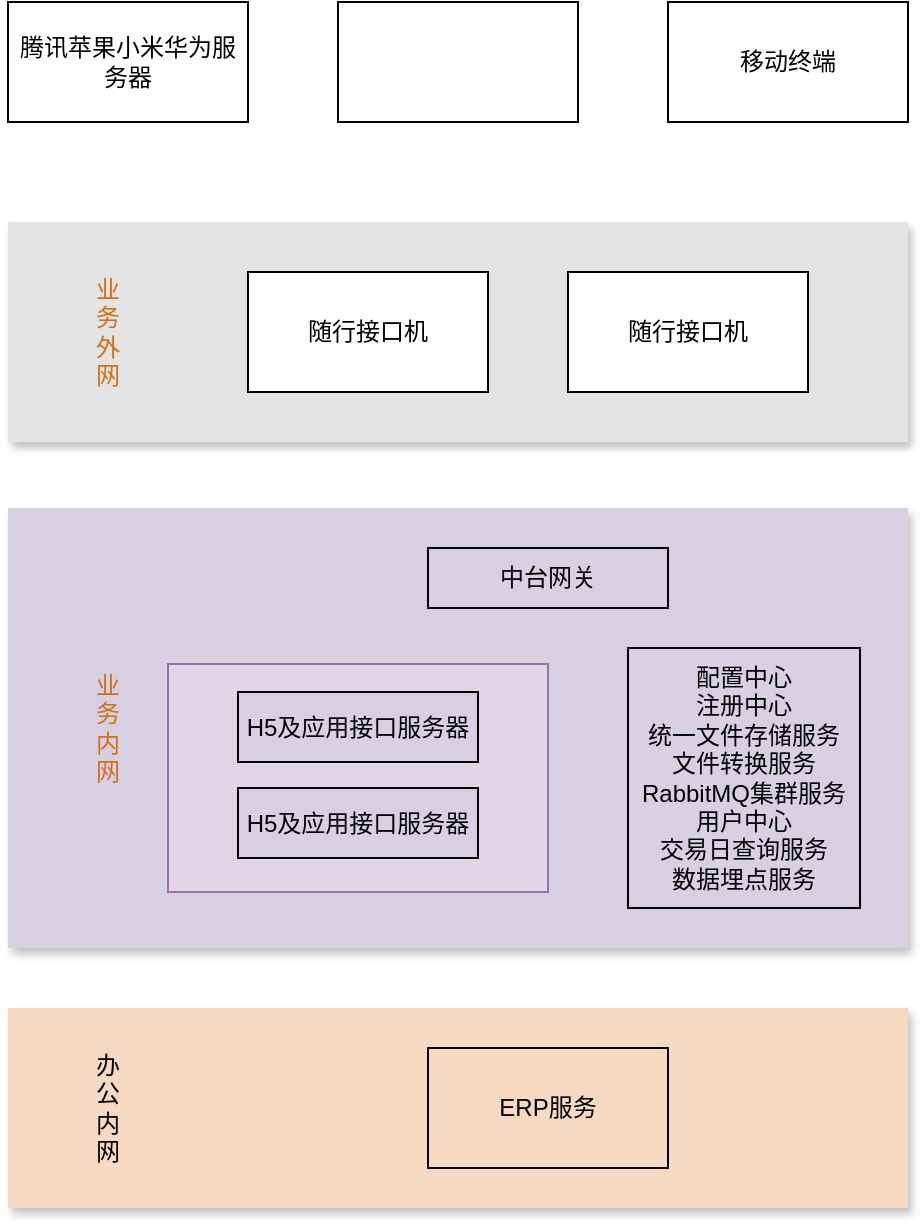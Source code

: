 <mxfile version="18.0.2" type="github">
  <diagram id="uV6_BV6XKQVdwxZXVooB" name="Page-1">
    <mxGraphModel dx="1212" dy="651" grid="1" gridSize="10" guides="1" tooltips="1" connect="1" arrows="1" fold="1" page="1" pageScale="1" pageWidth="827" pageHeight="1169" math="0" shadow="0">
      <root>
        <mxCell id="0" />
        <mxCell id="1" parent="0" />
        <mxCell id="whivXN8A2qbGqClQpVsV-6" value="" style="rounded=0;whiteSpace=wrap;html=1;fillColor=#E3E3E3;shadow=1;strokeColor=none;" vertex="1" parent="1">
          <mxGeometry x="50" y="450" width="450" height="110" as="geometry" />
        </mxCell>
        <mxCell id="whivXN8A2qbGqClQpVsV-7" value="业务外网" style="rounded=0;whiteSpace=wrap;html=1;shadow=0;fillColor=#E3E3E3;strokeColor=none;fontColor=#D26D19;" vertex="1" parent="1">
          <mxGeometry x="90" y="455" width="20" height="100" as="geometry" />
        </mxCell>
        <mxCell id="whivXN8A2qbGqClQpVsV-19" value="" style="rounded=0;whiteSpace=wrap;html=1;fillColor=#D7D0E3;shadow=1;strokeColor=none;" vertex="1" parent="1">
          <mxGeometry x="50" y="593" width="450" height="220" as="geometry" />
        </mxCell>
        <mxCell id="whivXN8A2qbGqClQpVsV-20" value="业务内网" style="rounded=0;whiteSpace=wrap;html=1;shadow=0;fillColor=#D7D0E3;strokeColor=none;fontColor=#D26D19;" vertex="1" parent="1">
          <mxGeometry x="90" y="653" width="20" height="100" as="geometry" />
        </mxCell>
        <mxCell id="whivXN8A2qbGqClQpVsV-21" value="&lt;font color=&quot;#000000&quot;&gt;中台网关&lt;/font&gt;" style="rounded=0;whiteSpace=wrap;html=1;shadow=0;fontColor=#D26D19;fillColor=#D7D0E3;" vertex="1" parent="1">
          <mxGeometry x="260" y="613" width="120" height="30" as="geometry" />
        </mxCell>
        <mxCell id="whivXN8A2qbGqClQpVsV-24" value="配置中心&lt;br&gt;注册中心&lt;br&gt;统一文件存储服务&lt;br&gt;文件转换服务&lt;br&gt;RabbitMQ集群服务&lt;br&gt;用户中心&lt;br&gt;交易日查询服务&lt;br&gt;数据埋点服务&lt;br&gt;" style="rounded=0;whiteSpace=wrap;html=1;shadow=0;fontColor=#000000;fillColor=#D7D0E3;" vertex="1" parent="1">
          <mxGeometry x="360" y="663" width="116" height="130" as="geometry" />
        </mxCell>
        <mxCell id="whivXN8A2qbGqClQpVsV-25" value="" style="rounded=0;whiteSpace=wrap;html=1;fillColor=#F7D8C1;shadow=1;strokeColor=none;" vertex="1" parent="1">
          <mxGeometry x="50" y="843" width="450" height="100" as="geometry" />
        </mxCell>
        <mxCell id="whivXN8A2qbGqClQpVsV-28" value="随行接口机" style="rounded=0;whiteSpace=wrap;html=1;shadow=0;" vertex="1" parent="1">
          <mxGeometry x="170" y="475" width="120" height="60" as="geometry" />
        </mxCell>
        <mxCell id="whivXN8A2qbGqClQpVsV-35" value="" style="rounded=0;whiteSpace=wrap;html=1;shadow=0;fillColor=#e1d5e7;strokeColor=#9673a6;" vertex="1" parent="1">
          <mxGeometry x="130" y="671" width="190" height="114" as="geometry" />
        </mxCell>
        <mxCell id="whivXN8A2qbGqClQpVsV-29" value="随行接口机" style="rounded=0;whiteSpace=wrap;html=1;shadow=0;" vertex="1" parent="1">
          <mxGeometry x="330" y="475" width="120" height="60" as="geometry" />
        </mxCell>
        <mxCell id="whivXN8A2qbGqClQpVsV-30" value="腾讯苹果小米华为服务器" style="rounded=0;whiteSpace=wrap;html=1;shadow=0;" vertex="1" parent="1">
          <mxGeometry x="50" y="340" width="120" height="60" as="geometry" />
        </mxCell>
        <mxCell id="whivXN8A2qbGqClQpVsV-31" value="" style="rounded=0;whiteSpace=wrap;html=1;shadow=0;" vertex="1" parent="1">
          <mxGeometry x="215" y="340" width="120" height="60" as="geometry" />
        </mxCell>
        <mxCell id="whivXN8A2qbGqClQpVsV-32" value="移动终端" style="rounded=0;whiteSpace=wrap;html=1;shadow=0;" vertex="1" parent="1">
          <mxGeometry x="380" y="340" width="120" height="60" as="geometry" />
        </mxCell>
        <mxCell id="whivXN8A2qbGqClQpVsV-33" value="办公内网" style="rounded=0;whiteSpace=wrap;html=1;shadow=0;fillColor=#F7D8C1;strokeColor=none;" vertex="1" parent="1">
          <mxGeometry x="90" y="843" width="20" height="100" as="geometry" />
        </mxCell>
        <mxCell id="whivXN8A2qbGqClQpVsV-34" value="ERP服务" style="rounded=0;whiteSpace=wrap;html=1;shadow=0;fontColor=#000000;fillColor=#F7D8C1;" vertex="1" parent="1">
          <mxGeometry x="260" y="863" width="120" height="60" as="geometry" />
        </mxCell>
        <mxCell id="whivXN8A2qbGqClQpVsV-38" value="&lt;span style=&quot;&quot;&gt;H5及应用接口服务器&lt;br&gt;&lt;/span&gt;" style="rounded=0;whiteSpace=wrap;html=1;shadow=0;fillColor=#D7D0E3;" vertex="1" parent="1">
          <mxGeometry x="165" y="685" width="120" height="35" as="geometry" />
        </mxCell>
        <mxCell id="whivXN8A2qbGqClQpVsV-39" style="edgeStyle=orthogonalEdgeStyle;rounded=0;orthogonalLoop=1;jettySize=auto;html=1;exitX=0.5;exitY=1;exitDx=0;exitDy=0;fontColor=#000000;" edge="1" parent="1" source="whivXN8A2qbGqClQpVsV-38" target="whivXN8A2qbGqClQpVsV-38">
          <mxGeometry relative="1" as="geometry" />
        </mxCell>
        <mxCell id="whivXN8A2qbGqClQpVsV-40" value="&lt;span style=&quot;&quot;&gt;H5及应用接口服务器&lt;br&gt;&lt;/span&gt;" style="rounded=0;whiteSpace=wrap;html=1;shadow=0;fillColor=#D7D0E3;" vertex="1" parent="1">
          <mxGeometry x="165" y="733" width="120" height="35" as="geometry" />
        </mxCell>
      </root>
    </mxGraphModel>
  </diagram>
</mxfile>
